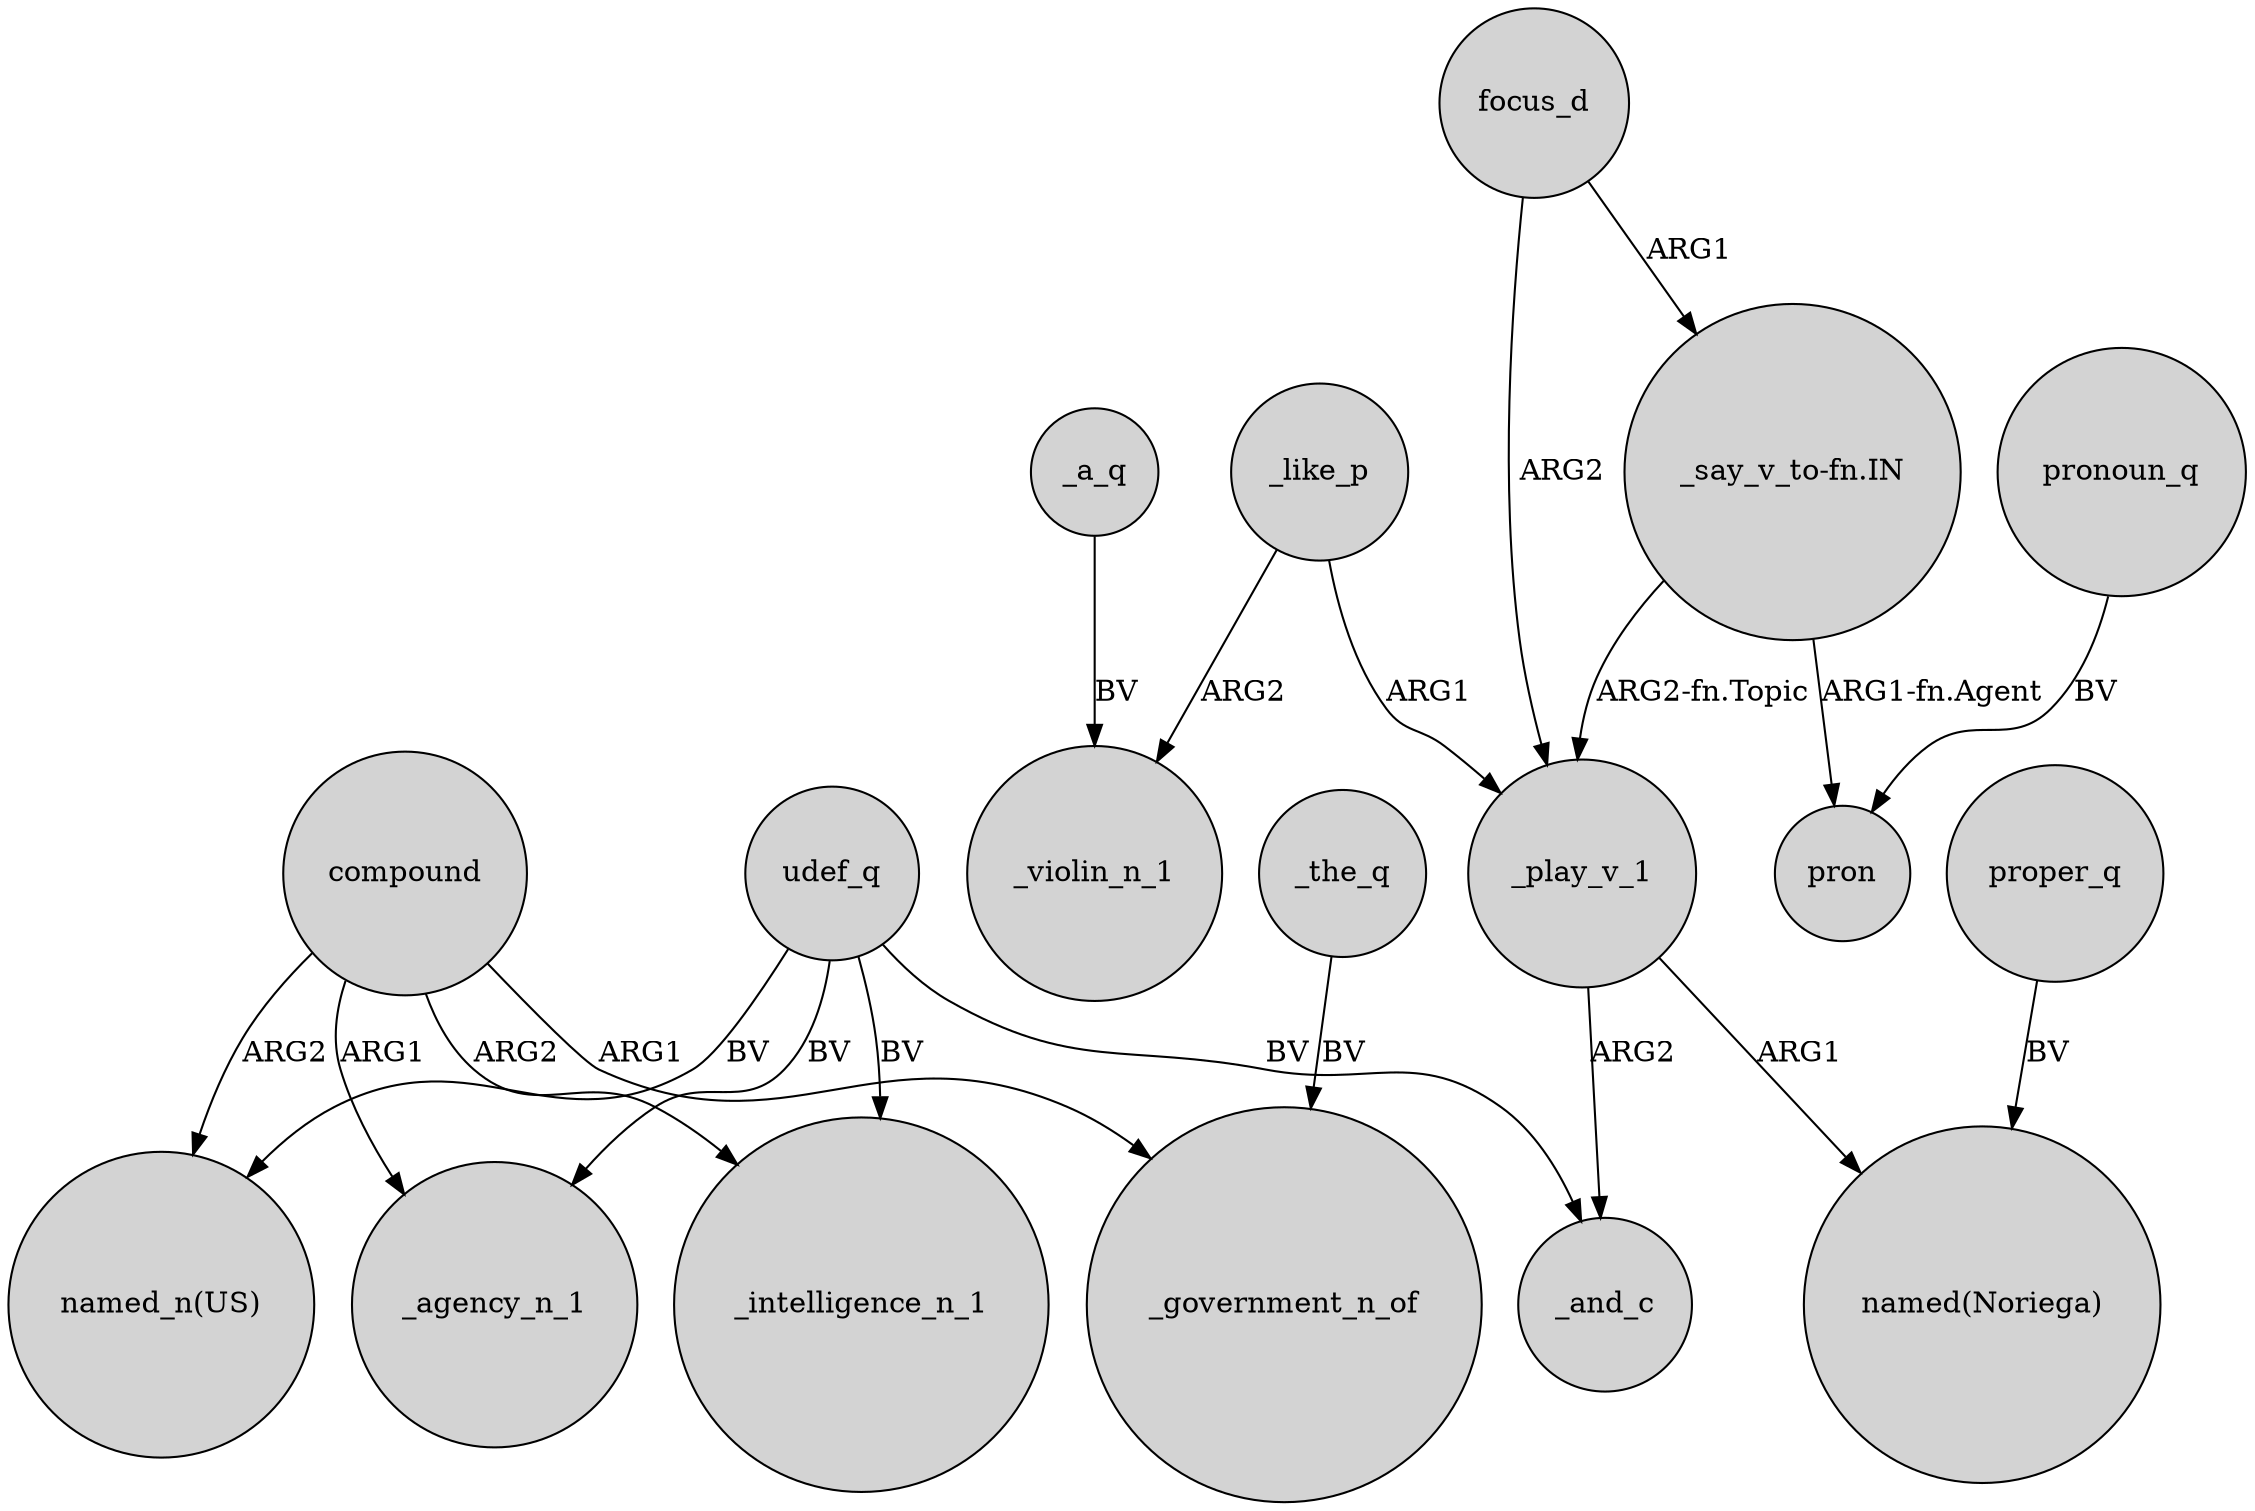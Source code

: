 digraph {
	node [shape=circle style=filled]
	compound -> _intelligence_n_1 [label=ARG2]
	compound -> _agency_n_1 [label=ARG1]
	udef_q -> "named_n(US)" [label=BV]
	_a_q -> _violin_n_1 [label=BV]
	compound -> _government_n_of [label=ARG1]
	_like_p -> _play_v_1 [label=ARG1]
	compound -> "named_n(US)" [label=ARG2]
	proper_q -> "named(Noriega)" [label=BV]
	focus_d -> _play_v_1 [label=ARG2]
	pronoun_q -> pron [label=BV]
	_like_p -> _violin_n_1 [label=ARG2]
	udef_q -> _intelligence_n_1 [label=BV]
	udef_q -> _agency_n_1 [label=BV]
	"_say_v_to-fn.IN" -> pron [label="ARG1-fn.Agent"]
	_the_q -> _government_n_of [label=BV]
	_play_v_1 -> "named(Noriega)" [label=ARG1]
	"_say_v_to-fn.IN" -> _play_v_1 [label="ARG2-fn.Topic"]
	_play_v_1 -> _and_c [label=ARG2]
	udef_q -> _and_c [label=BV]
	focus_d -> "_say_v_to-fn.IN" [label=ARG1]
}
